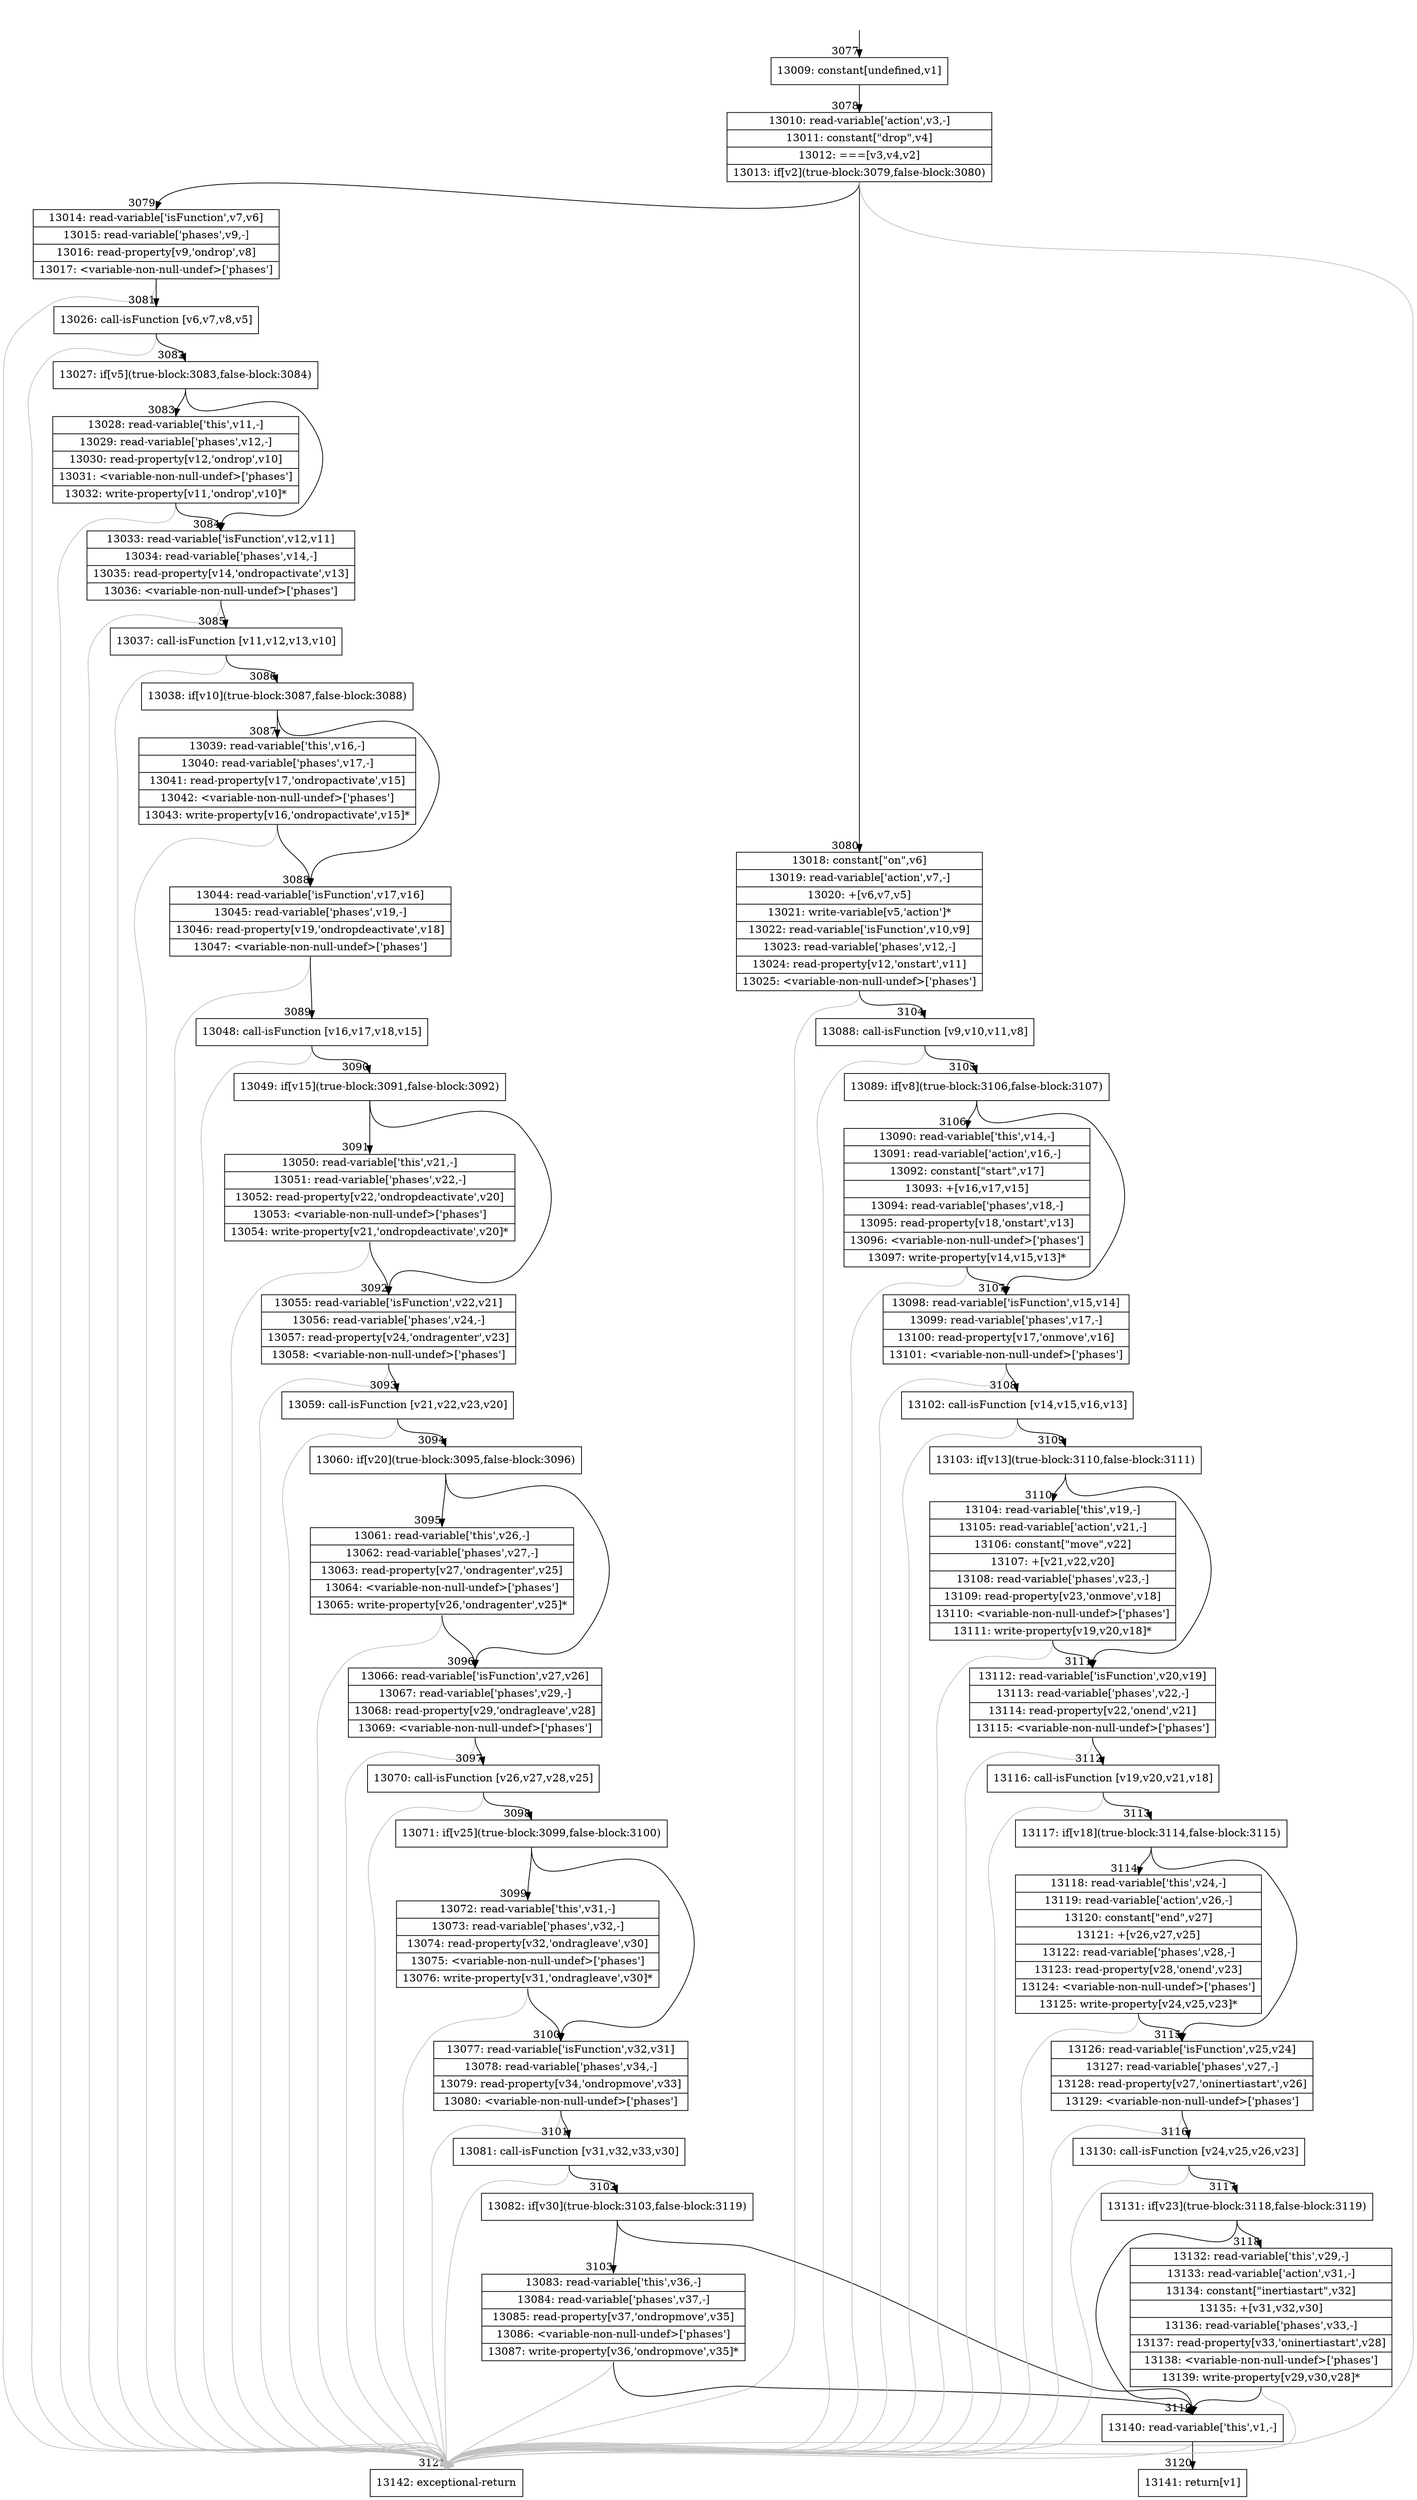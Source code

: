 digraph {
rankdir="TD"
BB_entry130[shape=none,label=""];
BB_entry130 -> BB3077 [tailport=s, headport=n, headlabel="    3077"]
BB3077 [shape=record label="{13009: constant[undefined,v1]}" ] 
BB3077 -> BB3078 [tailport=s, headport=n, headlabel="      3078"]
BB3078 [shape=record label="{13010: read-variable['action',v3,-]|13011: constant[\"drop\",v4]|13012: ===[v3,v4,v2]|13013: if[v2](true-block:3079,false-block:3080)}" ] 
BB3078 -> BB3079 [tailport=s, headport=n, headlabel="      3079"]
BB3078 -> BB3080 [tailport=s, headport=n, headlabel="      3080"]
BB3078 -> BB3121 [tailport=s, headport=n, color=gray, headlabel="      3121"]
BB3079 [shape=record label="{13014: read-variable['isFunction',v7,v6]|13015: read-variable['phases',v9,-]|13016: read-property[v9,'ondrop',v8]|13017: \<variable-non-null-undef\>['phases']}" ] 
BB3079 -> BB3081 [tailport=s, headport=n, headlabel="      3081"]
BB3079 -> BB3121 [tailport=s, headport=n, color=gray]
BB3080 [shape=record label="{13018: constant[\"on\",v6]|13019: read-variable['action',v7,-]|13020: +[v6,v7,v5]|13021: write-variable[v5,'action']*|13022: read-variable['isFunction',v10,v9]|13023: read-variable['phases',v12,-]|13024: read-property[v12,'onstart',v11]|13025: \<variable-non-null-undef\>['phases']}" ] 
BB3080 -> BB3104 [tailport=s, headport=n, headlabel="      3104"]
BB3080 -> BB3121 [tailport=s, headport=n, color=gray]
BB3081 [shape=record label="{13026: call-isFunction [v6,v7,v8,v5]}" ] 
BB3081 -> BB3082 [tailport=s, headport=n, headlabel="      3082"]
BB3081 -> BB3121 [tailport=s, headport=n, color=gray]
BB3082 [shape=record label="{13027: if[v5](true-block:3083,false-block:3084)}" ] 
BB3082 -> BB3083 [tailport=s, headport=n, headlabel="      3083"]
BB3082 -> BB3084 [tailport=s, headport=n, headlabel="      3084"]
BB3083 [shape=record label="{13028: read-variable['this',v11,-]|13029: read-variable['phases',v12,-]|13030: read-property[v12,'ondrop',v10]|13031: \<variable-non-null-undef\>['phases']|13032: write-property[v11,'ondrop',v10]*}" ] 
BB3083 -> BB3084 [tailport=s, headport=n]
BB3083 -> BB3121 [tailport=s, headport=n, color=gray]
BB3084 [shape=record label="{13033: read-variable['isFunction',v12,v11]|13034: read-variable['phases',v14,-]|13035: read-property[v14,'ondropactivate',v13]|13036: \<variable-non-null-undef\>['phases']}" ] 
BB3084 -> BB3085 [tailport=s, headport=n, headlabel="      3085"]
BB3084 -> BB3121 [tailport=s, headport=n, color=gray]
BB3085 [shape=record label="{13037: call-isFunction [v11,v12,v13,v10]}" ] 
BB3085 -> BB3086 [tailport=s, headport=n, headlabel="      3086"]
BB3085 -> BB3121 [tailport=s, headport=n, color=gray]
BB3086 [shape=record label="{13038: if[v10](true-block:3087,false-block:3088)}" ] 
BB3086 -> BB3087 [tailport=s, headport=n, headlabel="      3087"]
BB3086 -> BB3088 [tailport=s, headport=n, headlabel="      3088"]
BB3087 [shape=record label="{13039: read-variable['this',v16,-]|13040: read-variable['phases',v17,-]|13041: read-property[v17,'ondropactivate',v15]|13042: \<variable-non-null-undef\>['phases']|13043: write-property[v16,'ondropactivate',v15]*}" ] 
BB3087 -> BB3088 [tailport=s, headport=n]
BB3087 -> BB3121 [tailport=s, headport=n, color=gray]
BB3088 [shape=record label="{13044: read-variable['isFunction',v17,v16]|13045: read-variable['phases',v19,-]|13046: read-property[v19,'ondropdeactivate',v18]|13047: \<variable-non-null-undef\>['phases']}" ] 
BB3088 -> BB3089 [tailport=s, headport=n, headlabel="      3089"]
BB3088 -> BB3121 [tailport=s, headport=n, color=gray]
BB3089 [shape=record label="{13048: call-isFunction [v16,v17,v18,v15]}" ] 
BB3089 -> BB3090 [tailport=s, headport=n, headlabel="      3090"]
BB3089 -> BB3121 [tailport=s, headport=n, color=gray]
BB3090 [shape=record label="{13049: if[v15](true-block:3091,false-block:3092)}" ] 
BB3090 -> BB3091 [tailport=s, headport=n, headlabel="      3091"]
BB3090 -> BB3092 [tailport=s, headport=n, headlabel="      3092"]
BB3091 [shape=record label="{13050: read-variable['this',v21,-]|13051: read-variable['phases',v22,-]|13052: read-property[v22,'ondropdeactivate',v20]|13053: \<variable-non-null-undef\>['phases']|13054: write-property[v21,'ondropdeactivate',v20]*}" ] 
BB3091 -> BB3092 [tailport=s, headport=n]
BB3091 -> BB3121 [tailport=s, headport=n, color=gray]
BB3092 [shape=record label="{13055: read-variable['isFunction',v22,v21]|13056: read-variable['phases',v24,-]|13057: read-property[v24,'ondragenter',v23]|13058: \<variable-non-null-undef\>['phases']}" ] 
BB3092 -> BB3093 [tailport=s, headport=n, headlabel="      3093"]
BB3092 -> BB3121 [tailport=s, headport=n, color=gray]
BB3093 [shape=record label="{13059: call-isFunction [v21,v22,v23,v20]}" ] 
BB3093 -> BB3094 [tailport=s, headport=n, headlabel="      3094"]
BB3093 -> BB3121 [tailport=s, headport=n, color=gray]
BB3094 [shape=record label="{13060: if[v20](true-block:3095,false-block:3096)}" ] 
BB3094 -> BB3095 [tailport=s, headport=n, headlabel="      3095"]
BB3094 -> BB3096 [tailport=s, headport=n, headlabel="      3096"]
BB3095 [shape=record label="{13061: read-variable['this',v26,-]|13062: read-variable['phases',v27,-]|13063: read-property[v27,'ondragenter',v25]|13064: \<variable-non-null-undef\>['phases']|13065: write-property[v26,'ondragenter',v25]*}" ] 
BB3095 -> BB3096 [tailport=s, headport=n]
BB3095 -> BB3121 [tailport=s, headport=n, color=gray]
BB3096 [shape=record label="{13066: read-variable['isFunction',v27,v26]|13067: read-variable['phases',v29,-]|13068: read-property[v29,'ondragleave',v28]|13069: \<variable-non-null-undef\>['phases']}" ] 
BB3096 -> BB3097 [tailport=s, headport=n, headlabel="      3097"]
BB3096 -> BB3121 [tailport=s, headport=n, color=gray]
BB3097 [shape=record label="{13070: call-isFunction [v26,v27,v28,v25]}" ] 
BB3097 -> BB3098 [tailport=s, headport=n, headlabel="      3098"]
BB3097 -> BB3121 [tailport=s, headport=n, color=gray]
BB3098 [shape=record label="{13071: if[v25](true-block:3099,false-block:3100)}" ] 
BB3098 -> BB3099 [tailport=s, headport=n, headlabel="      3099"]
BB3098 -> BB3100 [tailport=s, headport=n, headlabel="      3100"]
BB3099 [shape=record label="{13072: read-variable['this',v31,-]|13073: read-variable['phases',v32,-]|13074: read-property[v32,'ondragleave',v30]|13075: \<variable-non-null-undef\>['phases']|13076: write-property[v31,'ondragleave',v30]*}" ] 
BB3099 -> BB3100 [tailport=s, headport=n]
BB3099 -> BB3121 [tailport=s, headport=n, color=gray]
BB3100 [shape=record label="{13077: read-variable['isFunction',v32,v31]|13078: read-variable['phases',v34,-]|13079: read-property[v34,'ondropmove',v33]|13080: \<variable-non-null-undef\>['phases']}" ] 
BB3100 -> BB3101 [tailport=s, headport=n, headlabel="      3101"]
BB3100 -> BB3121 [tailport=s, headport=n, color=gray]
BB3101 [shape=record label="{13081: call-isFunction [v31,v32,v33,v30]}" ] 
BB3101 -> BB3102 [tailport=s, headport=n, headlabel="      3102"]
BB3101 -> BB3121 [tailport=s, headport=n, color=gray]
BB3102 [shape=record label="{13082: if[v30](true-block:3103,false-block:3119)}" ] 
BB3102 -> BB3103 [tailport=s, headport=n, headlabel="      3103"]
BB3102 -> BB3119 [tailport=s, headport=n, headlabel="      3119"]
BB3103 [shape=record label="{13083: read-variable['this',v36,-]|13084: read-variable['phases',v37,-]|13085: read-property[v37,'ondropmove',v35]|13086: \<variable-non-null-undef\>['phases']|13087: write-property[v36,'ondropmove',v35]*}" ] 
BB3103 -> BB3119 [tailport=s, headport=n]
BB3103 -> BB3121 [tailport=s, headport=n, color=gray]
BB3104 [shape=record label="{13088: call-isFunction [v9,v10,v11,v8]}" ] 
BB3104 -> BB3105 [tailport=s, headport=n, headlabel="      3105"]
BB3104 -> BB3121 [tailport=s, headport=n, color=gray]
BB3105 [shape=record label="{13089: if[v8](true-block:3106,false-block:3107)}" ] 
BB3105 -> BB3106 [tailport=s, headport=n, headlabel="      3106"]
BB3105 -> BB3107 [tailport=s, headport=n, headlabel="      3107"]
BB3106 [shape=record label="{13090: read-variable['this',v14,-]|13091: read-variable['action',v16,-]|13092: constant[\"start\",v17]|13093: +[v16,v17,v15]|13094: read-variable['phases',v18,-]|13095: read-property[v18,'onstart',v13]|13096: \<variable-non-null-undef\>['phases']|13097: write-property[v14,v15,v13]*}" ] 
BB3106 -> BB3107 [tailport=s, headport=n]
BB3106 -> BB3121 [tailport=s, headport=n, color=gray]
BB3107 [shape=record label="{13098: read-variable['isFunction',v15,v14]|13099: read-variable['phases',v17,-]|13100: read-property[v17,'onmove',v16]|13101: \<variable-non-null-undef\>['phases']}" ] 
BB3107 -> BB3108 [tailport=s, headport=n, headlabel="      3108"]
BB3107 -> BB3121 [tailport=s, headport=n, color=gray]
BB3108 [shape=record label="{13102: call-isFunction [v14,v15,v16,v13]}" ] 
BB3108 -> BB3109 [tailport=s, headport=n, headlabel="      3109"]
BB3108 -> BB3121 [tailport=s, headport=n, color=gray]
BB3109 [shape=record label="{13103: if[v13](true-block:3110,false-block:3111)}" ] 
BB3109 -> BB3110 [tailport=s, headport=n, headlabel="      3110"]
BB3109 -> BB3111 [tailport=s, headport=n, headlabel="      3111"]
BB3110 [shape=record label="{13104: read-variable['this',v19,-]|13105: read-variable['action',v21,-]|13106: constant[\"move\",v22]|13107: +[v21,v22,v20]|13108: read-variable['phases',v23,-]|13109: read-property[v23,'onmove',v18]|13110: \<variable-non-null-undef\>['phases']|13111: write-property[v19,v20,v18]*}" ] 
BB3110 -> BB3111 [tailport=s, headport=n]
BB3110 -> BB3121 [tailport=s, headport=n, color=gray]
BB3111 [shape=record label="{13112: read-variable['isFunction',v20,v19]|13113: read-variable['phases',v22,-]|13114: read-property[v22,'onend',v21]|13115: \<variable-non-null-undef\>['phases']}" ] 
BB3111 -> BB3112 [tailport=s, headport=n, headlabel="      3112"]
BB3111 -> BB3121 [tailport=s, headport=n, color=gray]
BB3112 [shape=record label="{13116: call-isFunction [v19,v20,v21,v18]}" ] 
BB3112 -> BB3113 [tailport=s, headport=n, headlabel="      3113"]
BB3112 -> BB3121 [tailport=s, headport=n, color=gray]
BB3113 [shape=record label="{13117: if[v18](true-block:3114,false-block:3115)}" ] 
BB3113 -> BB3114 [tailport=s, headport=n, headlabel="      3114"]
BB3113 -> BB3115 [tailport=s, headport=n, headlabel="      3115"]
BB3114 [shape=record label="{13118: read-variable['this',v24,-]|13119: read-variable['action',v26,-]|13120: constant[\"end\",v27]|13121: +[v26,v27,v25]|13122: read-variable['phases',v28,-]|13123: read-property[v28,'onend',v23]|13124: \<variable-non-null-undef\>['phases']|13125: write-property[v24,v25,v23]*}" ] 
BB3114 -> BB3115 [tailport=s, headport=n]
BB3114 -> BB3121 [tailport=s, headport=n, color=gray]
BB3115 [shape=record label="{13126: read-variable['isFunction',v25,v24]|13127: read-variable['phases',v27,-]|13128: read-property[v27,'oninertiastart',v26]|13129: \<variable-non-null-undef\>['phases']}" ] 
BB3115 -> BB3116 [tailport=s, headport=n, headlabel="      3116"]
BB3115 -> BB3121 [tailport=s, headport=n, color=gray]
BB3116 [shape=record label="{13130: call-isFunction [v24,v25,v26,v23]}" ] 
BB3116 -> BB3117 [tailport=s, headport=n, headlabel="      3117"]
BB3116 -> BB3121 [tailport=s, headport=n, color=gray]
BB3117 [shape=record label="{13131: if[v23](true-block:3118,false-block:3119)}" ] 
BB3117 -> BB3118 [tailport=s, headport=n, headlabel="      3118"]
BB3117 -> BB3119 [tailport=s, headport=n]
BB3118 [shape=record label="{13132: read-variable['this',v29,-]|13133: read-variable['action',v31,-]|13134: constant[\"inertiastart\",v32]|13135: +[v31,v32,v30]|13136: read-variable['phases',v33,-]|13137: read-property[v33,'oninertiastart',v28]|13138: \<variable-non-null-undef\>['phases']|13139: write-property[v29,v30,v28]*}" ] 
BB3118 -> BB3119 [tailport=s, headport=n]
BB3118 -> BB3121 [tailport=s, headport=n, color=gray]
BB3119 [shape=record label="{13140: read-variable['this',v1,-]}" ] 
BB3119 -> BB3120 [tailport=s, headport=n, headlabel="      3120"]
BB3119 -> BB3121 [tailport=s, headport=n, color=gray]
BB3120 [shape=record label="{13141: return[v1]}" ] 
BB3121 [shape=record label="{13142: exceptional-return}" ] 
//#$~ 3899
}
